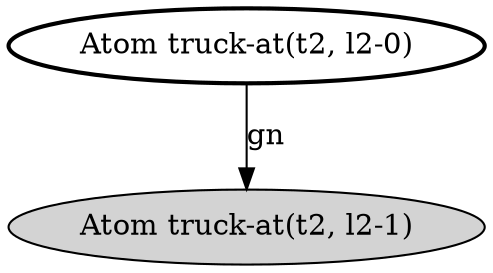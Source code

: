 digraph G {
  lm0 [label="Atom truck-at(t2, l2-1)", style=filled];
  lm1 [label="Atom truck-at(t2, l2-0)", style=bold];
      lm1 -> lm0 [label="gn"];
}
